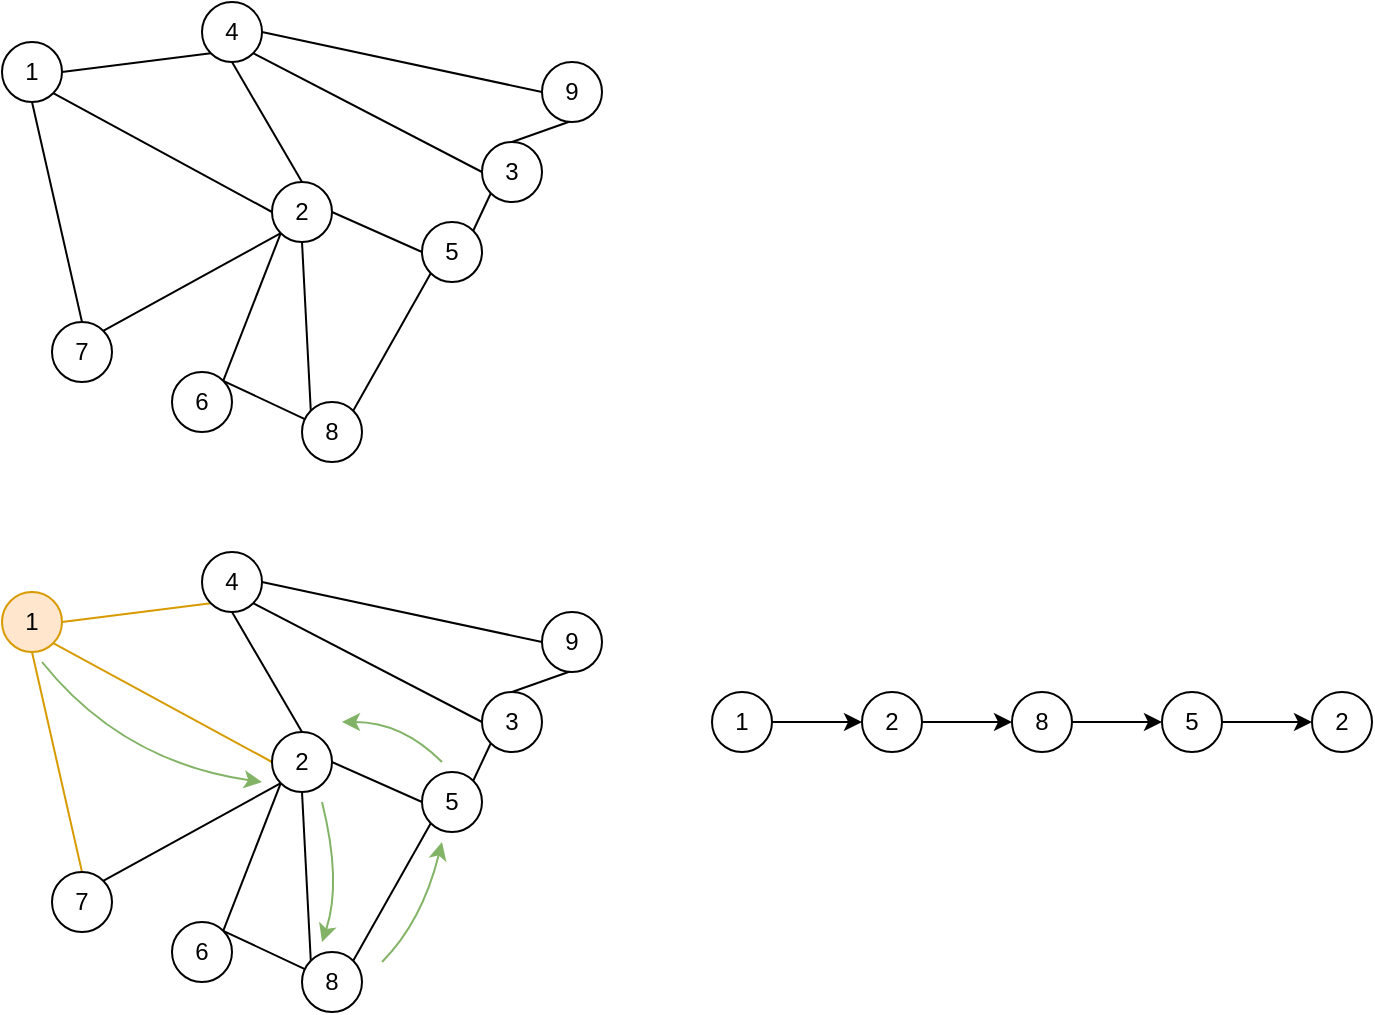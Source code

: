 <mxfile version="11.0.7" type="github"><diagram id="lzfuCFlkRlJ_R8Awkxvl" name="第 1 页"><mxGraphModel dx="1248" dy="715" grid="1" gridSize="10" guides="1" tooltips="1" connect="1" arrows="1" fold="1" page="1" pageScale="1" pageWidth="827" pageHeight="1169" math="0" shadow="0"><root><mxCell id="0"/><mxCell id="1" parent="0"/><mxCell id="z5i8Du2Py8ev8nXOOjrE-1" value="1" style="ellipse;whiteSpace=wrap;html=1;" parent="1" vertex="1"><mxGeometry x="70" y="60" width="30" height="30" as="geometry"/></mxCell><mxCell id="z5i8Du2Py8ev8nXOOjrE-21" style="edgeStyle=none;rounded=0;orthogonalLoop=1;jettySize=auto;html=1;exitX=0;exitY=1;exitDx=0;exitDy=0;entryX=1;entryY=0;entryDx=0;entryDy=0;endArrow=none;endFill=0;" parent="1" source="z5i8Du2Py8ev8nXOOjrE-2" target="z5i8Du2Py8ev8nXOOjrE-6" edge="1"><mxGeometry relative="1" as="geometry"/></mxCell><mxCell id="z5i8Du2Py8ev8nXOOjrE-2" value="5" style="ellipse;whiteSpace=wrap;html=1;" parent="1" vertex="1"><mxGeometry x="280" y="150" width="30" height="30" as="geometry"/></mxCell><mxCell id="z5i8Du2Py8ev8nXOOjrE-23" style="edgeStyle=none;rounded=0;orthogonalLoop=1;jettySize=auto;html=1;exitX=0.5;exitY=0;exitDx=0;exitDy=0;entryX=0.5;entryY=1;entryDx=0;entryDy=0;endArrow=none;endFill=0;" parent="1" source="z5i8Du2Py8ev8nXOOjrE-3" target="z5i8Du2Py8ev8nXOOjrE-1" edge="1"><mxGeometry relative="1" as="geometry"/></mxCell><mxCell id="z5i8Du2Py8ev8nXOOjrE-3" value="7" style="ellipse;whiteSpace=wrap;html=1;" parent="1" vertex="1"><mxGeometry x="95" y="200" width="30" height="30" as="geometry"/></mxCell><mxCell id="z5i8Du2Py8ev8nXOOjrE-11" style="rounded=0;orthogonalLoop=1;jettySize=auto;html=1;entryX=1;entryY=1;entryDx=0;entryDy=0;endArrow=none;endFill=0;exitX=0;exitY=0.5;exitDx=0;exitDy=0;" parent="1" source="z5i8Du2Py8ev8nXOOjrE-4" target="z5i8Du2Py8ev8nXOOjrE-1" edge="1"><mxGeometry relative="1" as="geometry"><mxPoint x="200" y="145" as="sourcePoint"/></mxGeometry></mxCell><mxCell id="z5i8Du2Py8ev8nXOOjrE-19" style="edgeStyle=none;rounded=0;orthogonalLoop=1;jettySize=auto;html=1;exitX=1;exitY=0.5;exitDx=0;exitDy=0;entryX=0;entryY=0.5;entryDx=0;entryDy=0;endArrow=none;endFill=0;" parent="1" source="z5i8Du2Py8ev8nXOOjrE-4" target="z5i8Du2Py8ev8nXOOjrE-2" edge="1"><mxGeometry relative="1" as="geometry"/></mxCell><mxCell id="z5i8Du2Py8ev8nXOOjrE-20" style="edgeStyle=none;rounded=0;orthogonalLoop=1;jettySize=auto;html=1;exitX=0.5;exitY=1;exitDx=0;exitDy=0;entryX=0;entryY=0;entryDx=0;entryDy=0;endArrow=none;endFill=0;" parent="1" source="z5i8Du2Py8ev8nXOOjrE-4" target="z5i8Du2Py8ev8nXOOjrE-6" edge="1"><mxGeometry relative="1" as="geometry"/></mxCell><mxCell id="z5i8Du2Py8ev8nXOOjrE-22" style="edgeStyle=none;rounded=0;orthogonalLoop=1;jettySize=auto;html=1;exitX=0;exitY=1;exitDx=0;exitDy=0;entryX=1;entryY=0;entryDx=0;entryDy=0;endArrow=none;endFill=0;" parent="1" source="z5i8Du2Py8ev8nXOOjrE-4" target="z5i8Du2Py8ev8nXOOjrE-3" edge="1"><mxGeometry relative="1" as="geometry"/></mxCell><mxCell id="z5i8Du2Py8ev8nXOOjrE-4" value="2" style="ellipse;whiteSpace=wrap;html=1;" parent="1" vertex="1"><mxGeometry x="205" y="130" width="30" height="30" as="geometry"/></mxCell><mxCell id="z5i8Du2Py8ev8nXOOjrE-14" style="edgeStyle=none;rounded=0;orthogonalLoop=1;jettySize=auto;html=1;exitX=0;exitY=1;exitDx=0;exitDy=0;entryX=1;entryY=0.5;entryDx=0;entryDy=0;endArrow=none;endFill=0;" parent="1" source="z5i8Du2Py8ev8nXOOjrE-5" target="z5i8Du2Py8ev8nXOOjrE-1" edge="1"><mxGeometry relative="1" as="geometry"/></mxCell><mxCell id="z5i8Du2Py8ev8nXOOjrE-15" style="edgeStyle=none;rounded=0;orthogonalLoop=1;jettySize=auto;html=1;exitX=1;exitY=1;exitDx=0;exitDy=0;entryX=0;entryY=0.5;entryDx=0;entryDy=0;endArrow=none;endFill=0;" parent="1" source="z5i8Du2Py8ev8nXOOjrE-5" target="z5i8Du2Py8ev8nXOOjrE-8" edge="1"><mxGeometry relative="1" as="geometry"/></mxCell><mxCell id="z5i8Du2Py8ev8nXOOjrE-17" style="edgeStyle=none;rounded=0;orthogonalLoop=1;jettySize=auto;html=1;exitX=1;exitY=0.5;exitDx=0;exitDy=0;entryX=0;entryY=0.5;entryDx=0;entryDy=0;endArrow=none;endFill=0;" parent="1" source="z5i8Du2Py8ev8nXOOjrE-5" target="z5i8Du2Py8ev8nXOOjrE-7" edge="1"><mxGeometry relative="1" as="geometry"/></mxCell><mxCell id="z5i8Du2Py8ev8nXOOjrE-18" style="edgeStyle=none;rounded=0;orthogonalLoop=1;jettySize=auto;html=1;exitX=0.5;exitY=1;exitDx=0;exitDy=0;entryX=0.5;entryY=0;entryDx=0;entryDy=0;endArrow=none;endFill=0;" parent="1" source="z5i8Du2Py8ev8nXOOjrE-5" target="z5i8Du2Py8ev8nXOOjrE-4" edge="1"><mxGeometry relative="1" as="geometry"/></mxCell><mxCell id="z5i8Du2Py8ev8nXOOjrE-5" value="4" style="ellipse;whiteSpace=wrap;html=1;" parent="1" vertex="1"><mxGeometry x="170" y="40" width="30" height="30" as="geometry"/></mxCell><mxCell id="z5i8Du2Py8ev8nXOOjrE-6" value="8" style="ellipse;whiteSpace=wrap;html=1;" parent="1" vertex="1"><mxGeometry x="220" y="240" width="30" height="30" as="geometry"/></mxCell><mxCell id="z5i8Du2Py8ev8nXOOjrE-16" style="edgeStyle=none;rounded=0;orthogonalLoop=1;jettySize=auto;html=1;exitX=1;exitY=1;exitDx=0;exitDy=0;endArrow=none;endFill=0;entryX=0.5;entryY=0;entryDx=0;entryDy=0;" parent="1" source="z5i8Du2Py8ev8nXOOjrE-7" target="z5i8Du2Py8ev8nXOOjrE-8" edge="1"><mxGeometry relative="1" as="geometry"><mxPoint x="460" y="160" as="targetPoint"/></mxGeometry></mxCell><mxCell id="z5i8Du2Py8ev8nXOOjrE-7" value="9" style="ellipse;whiteSpace=wrap;html=1;" parent="1" vertex="1"><mxGeometry x="340" y="70" width="30" height="30" as="geometry"/></mxCell><mxCell id="z5i8Du2Py8ev8nXOOjrE-27" style="edgeStyle=none;rounded=0;orthogonalLoop=1;jettySize=auto;html=1;exitX=0;exitY=1;exitDx=0;exitDy=0;entryX=1;entryY=0;entryDx=0;entryDy=0;endArrow=none;endFill=0;" parent="1" source="z5i8Du2Py8ev8nXOOjrE-8" target="z5i8Du2Py8ev8nXOOjrE-2" edge="1"><mxGeometry relative="1" as="geometry"/></mxCell><mxCell id="z5i8Du2Py8ev8nXOOjrE-8" value="3" style="ellipse;whiteSpace=wrap;html=1;" parent="1" vertex="1"><mxGeometry x="310" y="110" width="30" height="30" as="geometry"/></mxCell><mxCell id="z5i8Du2Py8ev8nXOOjrE-24" style="edgeStyle=none;rounded=0;orthogonalLoop=1;jettySize=auto;html=1;exitX=1;exitY=0;exitDx=0;exitDy=0;endArrow=none;endFill=0;" parent="1" source="z5i8Du2Py8ev8nXOOjrE-9" target="z5i8Du2Py8ev8nXOOjrE-6" edge="1"><mxGeometry relative="1" as="geometry"/></mxCell><mxCell id="z5i8Du2Py8ev8nXOOjrE-25" style="edgeStyle=none;rounded=0;orthogonalLoop=1;jettySize=auto;html=1;exitX=1;exitY=0;exitDx=0;exitDy=0;entryX=0;entryY=1;entryDx=0;entryDy=0;endArrow=none;endFill=0;" parent="1" source="z5i8Du2Py8ev8nXOOjrE-9" target="z5i8Du2Py8ev8nXOOjrE-4" edge="1"><mxGeometry relative="1" as="geometry"/></mxCell><mxCell id="z5i8Du2Py8ev8nXOOjrE-9" value="6" style="ellipse;whiteSpace=wrap;html=1;" parent="1" vertex="1"><mxGeometry x="155" y="225" width="30" height="30" as="geometry"/></mxCell><mxCell id="z5i8Du2Py8ev8nXOOjrE-28" value="1" style="ellipse;whiteSpace=wrap;html=1;fillColor=#ffe6cc;strokeColor=#d79b00;" parent="1" vertex="1"><mxGeometry x="70" y="335" width="30" height="30" as="geometry"/></mxCell><mxCell id="z5i8Du2Py8ev8nXOOjrE-29" style="edgeStyle=none;rounded=0;orthogonalLoop=1;jettySize=auto;html=1;exitX=0;exitY=1;exitDx=0;exitDy=0;entryX=1;entryY=0;entryDx=0;entryDy=0;endArrow=none;endFill=0;" parent="1" source="z5i8Du2Py8ev8nXOOjrE-30" target="z5i8Du2Py8ev8nXOOjrE-43" edge="1"><mxGeometry relative="1" as="geometry"/></mxCell><mxCell id="z5i8Du2Py8ev8nXOOjrE-30" value="5" style="ellipse;whiteSpace=wrap;html=1;" parent="1" vertex="1"><mxGeometry x="280" y="425" width="30" height="30" as="geometry"/></mxCell><mxCell id="z5i8Du2Py8ev8nXOOjrE-31" style="edgeStyle=none;rounded=0;orthogonalLoop=1;jettySize=auto;html=1;exitX=0.5;exitY=0;exitDx=0;exitDy=0;entryX=0.5;entryY=1;entryDx=0;entryDy=0;endArrow=none;endFill=0;fillColor=#ffe6cc;strokeColor=#d79b00;" parent="1" source="z5i8Du2Py8ev8nXOOjrE-32" target="z5i8Du2Py8ev8nXOOjrE-28" edge="1"><mxGeometry relative="1" as="geometry"/></mxCell><mxCell id="z5i8Du2Py8ev8nXOOjrE-32" value="7" style="ellipse;whiteSpace=wrap;html=1;" parent="1" vertex="1"><mxGeometry x="95" y="475" width="30" height="30" as="geometry"/></mxCell><mxCell id="z5i8Du2Py8ev8nXOOjrE-33" style="rounded=0;orthogonalLoop=1;jettySize=auto;html=1;entryX=1;entryY=1;entryDx=0;entryDy=0;endArrow=none;endFill=0;exitX=0;exitY=0.5;exitDx=0;exitDy=0;fillColor=#ffe6cc;strokeColor=#d79b00;" parent="1" source="z5i8Du2Py8ev8nXOOjrE-37" target="z5i8Du2Py8ev8nXOOjrE-28" edge="1"><mxGeometry relative="1" as="geometry"><mxPoint x="200" y="420" as="sourcePoint"/></mxGeometry></mxCell><mxCell id="z5i8Du2Py8ev8nXOOjrE-34" style="edgeStyle=none;rounded=0;orthogonalLoop=1;jettySize=auto;html=1;exitX=1;exitY=0.5;exitDx=0;exitDy=0;entryX=0;entryY=0.5;entryDx=0;entryDy=0;endArrow=none;endFill=0;" parent="1" source="z5i8Du2Py8ev8nXOOjrE-37" target="z5i8Du2Py8ev8nXOOjrE-30" edge="1"><mxGeometry relative="1" as="geometry"/></mxCell><mxCell id="z5i8Du2Py8ev8nXOOjrE-35" style="edgeStyle=none;rounded=0;orthogonalLoop=1;jettySize=auto;html=1;exitX=0.5;exitY=1;exitDx=0;exitDy=0;entryX=0;entryY=0;entryDx=0;entryDy=0;endArrow=none;endFill=0;" parent="1" source="z5i8Du2Py8ev8nXOOjrE-37" target="z5i8Du2Py8ev8nXOOjrE-43" edge="1"><mxGeometry relative="1" as="geometry"/></mxCell><mxCell id="z5i8Du2Py8ev8nXOOjrE-36" style="edgeStyle=none;rounded=0;orthogonalLoop=1;jettySize=auto;html=1;exitX=0;exitY=1;exitDx=0;exitDy=0;entryX=1;entryY=0;entryDx=0;entryDy=0;endArrow=none;endFill=0;" parent="1" source="z5i8Du2Py8ev8nXOOjrE-37" target="z5i8Du2Py8ev8nXOOjrE-32" edge="1"><mxGeometry relative="1" as="geometry"/></mxCell><mxCell id="z5i8Du2Py8ev8nXOOjrE-37" value="2" style="ellipse;whiteSpace=wrap;html=1;" parent="1" vertex="1"><mxGeometry x="205" y="405" width="30" height="30" as="geometry"/></mxCell><mxCell id="z5i8Du2Py8ev8nXOOjrE-38" style="edgeStyle=none;rounded=0;orthogonalLoop=1;jettySize=auto;html=1;exitX=0;exitY=1;exitDx=0;exitDy=0;entryX=1;entryY=0.5;entryDx=0;entryDy=0;endArrow=none;endFill=0;fillColor=#ffe6cc;strokeColor=#d79b00;" parent="1" source="z5i8Du2Py8ev8nXOOjrE-42" target="z5i8Du2Py8ev8nXOOjrE-28" edge="1"><mxGeometry relative="1" as="geometry"/></mxCell><mxCell id="z5i8Du2Py8ev8nXOOjrE-39" style="edgeStyle=none;rounded=0;orthogonalLoop=1;jettySize=auto;html=1;exitX=1;exitY=1;exitDx=0;exitDy=0;entryX=0;entryY=0.5;entryDx=0;entryDy=0;endArrow=none;endFill=0;" parent="1" source="z5i8Du2Py8ev8nXOOjrE-42" target="z5i8Du2Py8ev8nXOOjrE-47" edge="1"><mxGeometry relative="1" as="geometry"/></mxCell><mxCell id="z5i8Du2Py8ev8nXOOjrE-40" style="edgeStyle=none;rounded=0;orthogonalLoop=1;jettySize=auto;html=1;exitX=1;exitY=0.5;exitDx=0;exitDy=0;entryX=0;entryY=0.5;entryDx=0;entryDy=0;endArrow=none;endFill=0;" parent="1" source="z5i8Du2Py8ev8nXOOjrE-42" target="z5i8Du2Py8ev8nXOOjrE-45" edge="1"><mxGeometry relative="1" as="geometry"/></mxCell><mxCell id="z5i8Du2Py8ev8nXOOjrE-41" style="edgeStyle=none;rounded=0;orthogonalLoop=1;jettySize=auto;html=1;exitX=0.5;exitY=1;exitDx=0;exitDy=0;entryX=0.5;entryY=0;entryDx=0;entryDy=0;endArrow=none;endFill=0;" parent="1" source="z5i8Du2Py8ev8nXOOjrE-42" target="z5i8Du2Py8ev8nXOOjrE-37" edge="1"><mxGeometry relative="1" as="geometry"/></mxCell><mxCell id="z5i8Du2Py8ev8nXOOjrE-42" value="4" style="ellipse;whiteSpace=wrap;html=1;" parent="1" vertex="1"><mxGeometry x="170" y="315" width="30" height="30" as="geometry"/></mxCell><mxCell id="z5i8Du2Py8ev8nXOOjrE-43" value="8" style="ellipse;whiteSpace=wrap;html=1;" parent="1" vertex="1"><mxGeometry x="220" y="515" width="30" height="30" as="geometry"/></mxCell><mxCell id="z5i8Du2Py8ev8nXOOjrE-44" style="edgeStyle=none;rounded=0;orthogonalLoop=1;jettySize=auto;html=1;exitX=1;exitY=1;exitDx=0;exitDy=0;endArrow=none;endFill=0;entryX=0.5;entryY=0;entryDx=0;entryDy=0;" parent="1" source="z5i8Du2Py8ev8nXOOjrE-45" target="z5i8Du2Py8ev8nXOOjrE-47" edge="1"><mxGeometry relative="1" as="geometry"><mxPoint x="460" y="435" as="targetPoint"/></mxGeometry></mxCell><mxCell id="z5i8Du2Py8ev8nXOOjrE-45" value="9" style="ellipse;whiteSpace=wrap;html=1;" parent="1" vertex="1"><mxGeometry x="340" y="345" width="30" height="30" as="geometry"/></mxCell><mxCell id="z5i8Du2Py8ev8nXOOjrE-46" style="edgeStyle=none;rounded=0;orthogonalLoop=1;jettySize=auto;html=1;exitX=0;exitY=1;exitDx=0;exitDy=0;entryX=1;entryY=0;entryDx=0;entryDy=0;endArrow=none;endFill=0;" parent="1" source="z5i8Du2Py8ev8nXOOjrE-47" target="z5i8Du2Py8ev8nXOOjrE-30" edge="1"><mxGeometry relative="1" as="geometry"/></mxCell><mxCell id="z5i8Du2Py8ev8nXOOjrE-47" value="3" style="ellipse;whiteSpace=wrap;html=1;" parent="1" vertex="1"><mxGeometry x="310" y="385" width="30" height="30" as="geometry"/></mxCell><mxCell id="z5i8Du2Py8ev8nXOOjrE-48" style="edgeStyle=none;rounded=0;orthogonalLoop=1;jettySize=auto;html=1;exitX=1;exitY=0;exitDx=0;exitDy=0;endArrow=none;endFill=0;" parent="1" source="z5i8Du2Py8ev8nXOOjrE-50" target="z5i8Du2Py8ev8nXOOjrE-43" edge="1"><mxGeometry relative="1" as="geometry"/></mxCell><mxCell id="z5i8Du2Py8ev8nXOOjrE-49" style="edgeStyle=none;rounded=0;orthogonalLoop=1;jettySize=auto;html=1;exitX=1;exitY=0;exitDx=0;exitDy=0;entryX=0;entryY=1;entryDx=0;entryDy=0;endArrow=none;endFill=0;" parent="1" source="z5i8Du2Py8ev8nXOOjrE-50" target="z5i8Du2Py8ev8nXOOjrE-37" edge="1"><mxGeometry relative="1" as="geometry"/></mxCell><mxCell id="z5i8Du2Py8ev8nXOOjrE-50" value="6" style="ellipse;whiteSpace=wrap;html=1;" parent="1" vertex="1"><mxGeometry x="155" y="500" width="30" height="30" as="geometry"/></mxCell><mxCell id="z5i8Du2Py8ev8nXOOjrE-53" value="" style="curved=1;endArrow=classic;html=1;fillColor=#d5e8d4;strokeColor=#82b366;" parent="1" edge="1"><mxGeometry width="50" height="50" relative="1" as="geometry"><mxPoint x="90" y="370" as="sourcePoint"/><mxPoint x="200" y="430" as="targetPoint"/><Array as="points"><mxPoint x="130" y="420"/></Array></mxGeometry></mxCell><mxCell id="z5i8Du2Py8ev8nXOOjrE-54" value="" style="curved=1;endArrow=classic;html=1;fillColor=#d5e8d4;strokeColor=#82b366;" parent="1" edge="1"><mxGeometry width="50" height="50" relative="1" as="geometry"><mxPoint x="230" y="440" as="sourcePoint"/><mxPoint x="230" y="510" as="targetPoint"/><Array as="points"><mxPoint x="240" y="480"/></Array></mxGeometry></mxCell><mxCell id="z5i8Du2Py8ev8nXOOjrE-55" value="" style="curved=1;endArrow=classic;html=1;fillColor=#d5e8d4;strokeColor=#82b366;" parent="1" edge="1"><mxGeometry width="50" height="50" relative="1" as="geometry"><mxPoint x="260" y="520" as="sourcePoint"/><mxPoint x="290" y="460" as="targetPoint"/><Array as="points"><mxPoint x="280" y="500"/></Array></mxGeometry></mxCell><mxCell id="z5i8Du2Py8ev8nXOOjrE-56" value="" style="curved=1;endArrow=classic;html=1;fillColor=#d5e8d4;strokeColor=#82b366;" parent="1" edge="1"><mxGeometry width="50" height="50" relative="1" as="geometry"><mxPoint x="290" y="420" as="sourcePoint"/><mxPoint x="240" y="400" as="targetPoint"/><Array as="points"><mxPoint x="270" y="400"/></Array></mxGeometry></mxCell><mxCell id="OanUgY9QcuNFeh2ZwCuF-8" value="1" style="ellipse;whiteSpace=wrap;html=1;" vertex="1" parent="1"><mxGeometry x="425" y="385" width="30" height="30" as="geometry"/></mxCell><mxCell id="OanUgY9QcuNFeh2ZwCuF-9" style="edgeStyle=none;rounded=0;orthogonalLoop=1;jettySize=auto;html=1;exitX=0;exitY=0.5;exitDx=0;exitDy=0;entryX=1;entryY=0.5;entryDx=0;entryDy=0;endArrow=none;endFill=0;startArrow=classic;startFill=1;" edge="1" parent="1" source="OanUgY9QcuNFeh2ZwCuF-10" target="OanUgY9QcuNFeh2ZwCuF-15"><mxGeometry relative="1" as="geometry"/></mxCell><mxCell id="OanUgY9QcuNFeh2ZwCuF-10" value="5" style="ellipse;whiteSpace=wrap;html=1;" vertex="1" parent="1"><mxGeometry x="650" y="385" width="30" height="30" as="geometry"/></mxCell><mxCell id="OanUgY9QcuNFeh2ZwCuF-11" style="rounded=0;orthogonalLoop=1;jettySize=auto;html=1;entryX=1;entryY=0.5;entryDx=0;entryDy=0;endArrow=none;endFill=0;exitX=0;exitY=0.5;exitDx=0;exitDy=0;startArrow=classic;startFill=1;" edge="1" parent="1" source="OanUgY9QcuNFeh2ZwCuF-14" target="OanUgY9QcuNFeh2ZwCuF-8"><mxGeometry relative="1" as="geometry"><mxPoint x="540" y="410" as="sourcePoint"/></mxGeometry></mxCell><mxCell id="OanUgY9QcuNFeh2ZwCuF-13" style="edgeStyle=none;rounded=0;orthogonalLoop=1;jettySize=auto;html=1;exitX=1;exitY=0.5;exitDx=0;exitDy=0;endArrow=classic;endFill=1;entryX=0;entryY=0.5;entryDx=0;entryDy=0;startArrow=none;startFill=0;" edge="1" parent="1" source="OanUgY9QcuNFeh2ZwCuF-14" target="OanUgY9QcuNFeh2ZwCuF-15"><mxGeometry relative="1" as="geometry"><mxPoint x="600" y="400" as="targetPoint"/></mxGeometry></mxCell><mxCell id="OanUgY9QcuNFeh2ZwCuF-14" value="2" style="ellipse;whiteSpace=wrap;html=1;" vertex="1" parent="1"><mxGeometry x="500" y="385" width="30" height="30" as="geometry"/></mxCell><mxCell id="OanUgY9QcuNFeh2ZwCuF-15" value="8" style="ellipse;whiteSpace=wrap;html=1;" vertex="1" parent="1"><mxGeometry x="575" y="385" width="30" height="30" as="geometry"/></mxCell><mxCell id="OanUgY9QcuNFeh2ZwCuF-16" style="rounded=0;orthogonalLoop=1;jettySize=auto;html=1;endArrow=none;endFill=0;exitX=0;exitY=0.5;exitDx=0;exitDy=0;entryX=1;entryY=0.5;entryDx=0;entryDy=0;startArrow=classic;startFill=1;" edge="1" parent="1" source="OanUgY9QcuNFeh2ZwCuF-17" target="OanUgY9QcuNFeh2ZwCuF-10"><mxGeometry relative="1" as="geometry"><mxPoint x="765" y="410" as="sourcePoint"/><mxPoint x="690" y="400" as="targetPoint"/></mxGeometry></mxCell><mxCell id="OanUgY9QcuNFeh2ZwCuF-17" value="2" style="ellipse;whiteSpace=wrap;html=1;" vertex="1" parent="1"><mxGeometry x="725" y="385" width="30" height="30" as="geometry"/></mxCell></root></mxGraphModel></diagram></mxfile>